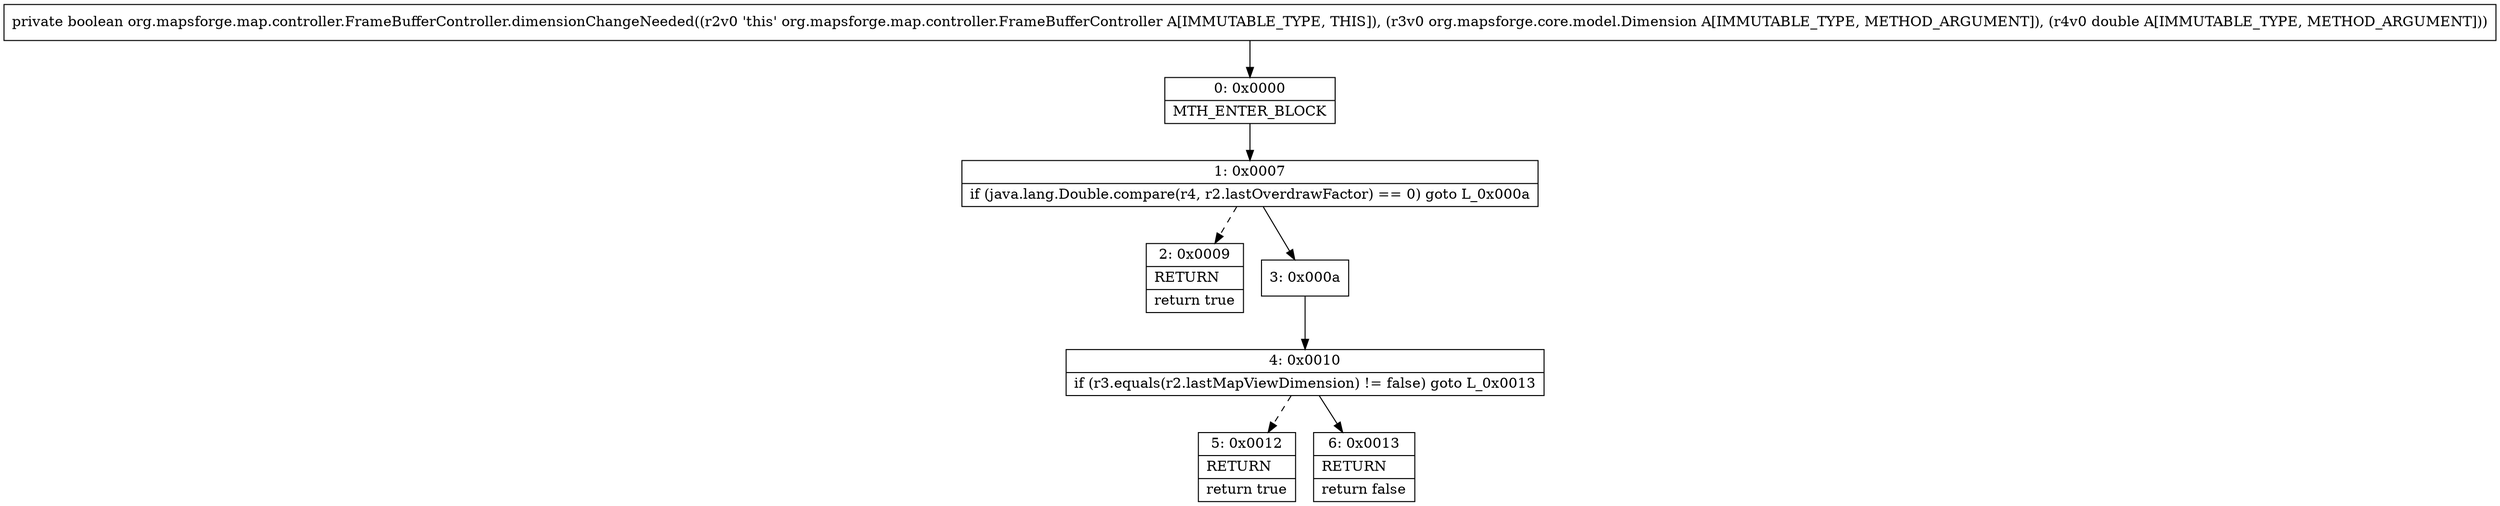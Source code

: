 digraph "CFG fororg.mapsforge.map.controller.FrameBufferController.dimensionChangeNeeded(Lorg\/mapsforge\/core\/model\/Dimension;D)Z" {
Node_0 [shape=record,label="{0\:\ 0x0000|MTH_ENTER_BLOCK\l}"];
Node_1 [shape=record,label="{1\:\ 0x0007|if (java.lang.Double.compare(r4, r2.lastOverdrawFactor) == 0) goto L_0x000a\l}"];
Node_2 [shape=record,label="{2\:\ 0x0009|RETURN\l|return true\l}"];
Node_3 [shape=record,label="{3\:\ 0x000a}"];
Node_4 [shape=record,label="{4\:\ 0x0010|if (r3.equals(r2.lastMapViewDimension) != false) goto L_0x0013\l}"];
Node_5 [shape=record,label="{5\:\ 0x0012|RETURN\l|return true\l}"];
Node_6 [shape=record,label="{6\:\ 0x0013|RETURN\l|return false\l}"];
MethodNode[shape=record,label="{private boolean org.mapsforge.map.controller.FrameBufferController.dimensionChangeNeeded((r2v0 'this' org.mapsforge.map.controller.FrameBufferController A[IMMUTABLE_TYPE, THIS]), (r3v0 org.mapsforge.core.model.Dimension A[IMMUTABLE_TYPE, METHOD_ARGUMENT]), (r4v0 double A[IMMUTABLE_TYPE, METHOD_ARGUMENT])) }"];
MethodNode -> Node_0;
Node_0 -> Node_1;
Node_1 -> Node_2[style=dashed];
Node_1 -> Node_3;
Node_3 -> Node_4;
Node_4 -> Node_5[style=dashed];
Node_4 -> Node_6;
}

